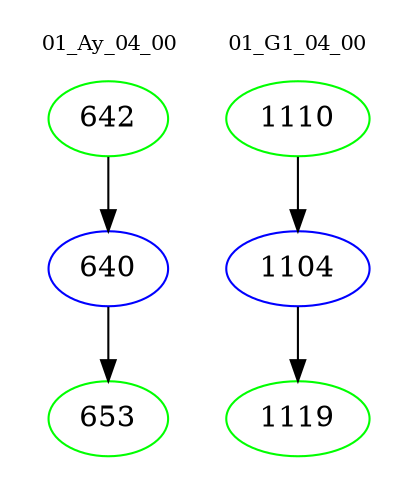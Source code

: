 digraph{
subgraph cluster_0 {
color = white
label = "01_Ay_04_00";
fontsize=10;
T0_642 [label="642", color="green"]
T0_642 -> T0_640 [color="black"]
T0_640 [label="640", color="blue"]
T0_640 -> T0_653 [color="black"]
T0_653 [label="653", color="green"]
}
subgraph cluster_1 {
color = white
label = "01_G1_04_00";
fontsize=10;
T1_1110 [label="1110", color="green"]
T1_1110 -> T1_1104 [color="black"]
T1_1104 [label="1104", color="blue"]
T1_1104 -> T1_1119 [color="black"]
T1_1119 [label="1119", color="green"]
}
}
